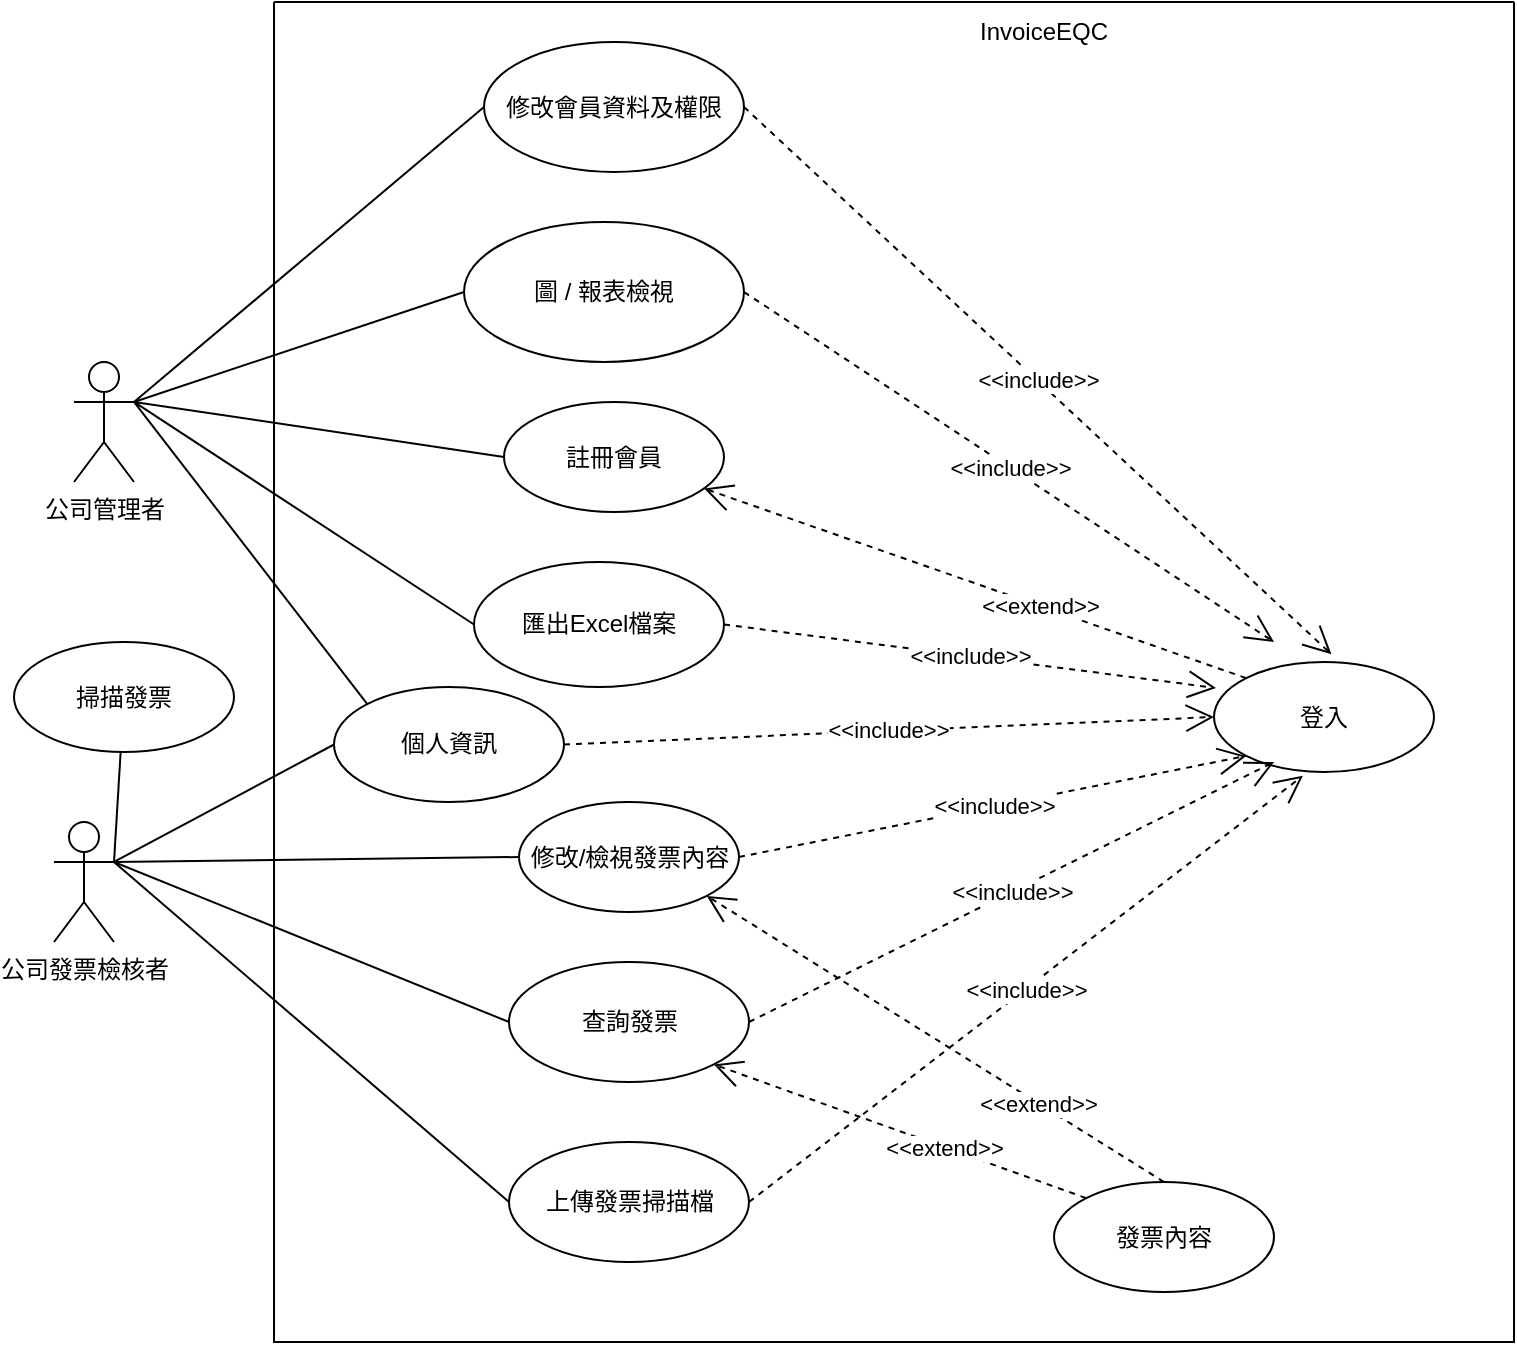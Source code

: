 <mxfile version="21.2.9" type="device">
  <diagram name="Page-1" id="c4acf3e9-155e-7222-9cf6-157b1a14988f">
    <mxGraphModel dx="1730" dy="1584" grid="1" gridSize="10" guides="1" tooltips="1" connect="1" arrows="1" fold="1" page="1" pageScale="1" pageWidth="850" pageHeight="1100" background="none" math="0" shadow="0">
      <root>
        <mxCell id="0" />
        <mxCell id="1" parent="0" />
        <mxCell id="ZNj3FtL4azlroC563BPM-26" style="rounded=0;orthogonalLoop=1;jettySize=auto;html=1;entryX=0;entryY=0.5;entryDx=0;entryDy=0;endArrow=none;endFill=0;exitX=1;exitY=0.333;exitDx=0;exitDy=0;exitPerimeter=0;" parent="1" source="ZNj3FtL4azlroC563BPM-4" target="ZNj3FtL4azlroC563BPM-12" edge="1">
          <mxGeometry relative="1" as="geometry" />
        </mxCell>
        <mxCell id="ZNj3FtL4azlroC563BPM-28" style="rounded=0;orthogonalLoop=1;jettySize=auto;html=1;entryX=0;entryY=0.5;entryDx=0;entryDy=0;endArrow=none;endFill=0;exitX=1;exitY=0.333;exitDx=0;exitDy=0;exitPerimeter=0;" parent="1" source="ZNj3FtL4azlroC563BPM-4" target="ZNj3FtL4azlroC563BPM-14" edge="1">
          <mxGeometry relative="1" as="geometry">
            <mxPoint x="130" y="60" as="sourcePoint" />
          </mxGeometry>
        </mxCell>
        <mxCell id="Uu9HbwSuxQFRcSBYHtp_-31" style="rounded=0;orthogonalLoop=1;jettySize=auto;html=1;entryX=0;entryY=0.5;entryDx=0;entryDy=0;endArrow=none;endFill=0;exitX=1;exitY=0.333;exitDx=0;exitDy=0;exitPerimeter=0;" parent="1" source="ZNj3FtL4azlroC563BPM-4" target="ru9DgGb4jPQFL_omeS3h-41" edge="1">
          <mxGeometry relative="1" as="geometry" />
        </mxCell>
        <mxCell id="Uu9HbwSuxQFRcSBYHtp_-36" style="rounded=0;orthogonalLoop=1;jettySize=auto;html=1;entryX=0;entryY=0.5;entryDx=0;entryDy=0;exitX=1;exitY=0.333;exitDx=0;exitDy=0;exitPerimeter=0;endArrow=none;endFill=0;" parent="1" source="ZNj3FtL4azlroC563BPM-4" target="ZNj3FtL4azlroC563BPM-11" edge="1">
          <mxGeometry relative="1" as="geometry" />
        </mxCell>
        <mxCell id="ZNj3FtL4azlroC563BPM-4" value="公司管理者" style="shape=umlActor;verticalLabelPosition=bottom;verticalAlign=top;html=1;outlineConnect=0;" parent="1" vertex="1">
          <mxGeometry x="-110" y="50" width="30" height="60" as="geometry" />
        </mxCell>
        <mxCell id="ZNj3FtL4azlroC563BPM-30" style="rounded=0;orthogonalLoop=1;jettySize=auto;html=1;entryX=0;entryY=0.5;entryDx=0;entryDy=0;endArrow=none;endFill=0;exitX=1;exitY=0.333;exitDx=0;exitDy=0;exitPerimeter=0;" parent="1" source="ZNj3FtL4azlroC563BPM-5" target="ZNj3FtL4azlroC563BPM-13" edge="1">
          <mxGeometry relative="1" as="geometry">
            <mxPoint x="20" y="270" as="sourcePoint" />
          </mxGeometry>
        </mxCell>
        <mxCell id="Uu9HbwSuxQFRcSBYHtp_-6" style="rounded=0;orthogonalLoop=1;jettySize=auto;html=1;entryX=0;entryY=0.5;entryDx=0;entryDy=0;endArrow=none;endFill=0;exitX=1;exitY=0.333;exitDx=0;exitDy=0;exitPerimeter=0;" parent="1" source="ZNj3FtL4azlroC563BPM-5" target="P7dgWeD0196_QL0QF6hT-20" edge="1">
          <mxGeometry relative="1" as="geometry" />
        </mxCell>
        <mxCell id="Uu9HbwSuxQFRcSBYHtp_-34" style="rounded=0;orthogonalLoop=1;jettySize=auto;html=1;entryX=0;entryY=0.5;entryDx=0;entryDy=0;endArrow=none;endFill=0;exitX=1;exitY=0.333;exitDx=0;exitDy=0;exitPerimeter=0;" parent="1" source="ZNj3FtL4azlroC563BPM-5" target="P7dgWeD0196_QL0QF6hT-18" edge="1">
          <mxGeometry relative="1" as="geometry" />
        </mxCell>
        <mxCell id="ZNj3FtL4azlroC563BPM-5" value="公司發票檢核者" style="shape=umlActor;verticalLabelPosition=bottom;verticalAlign=top;html=1;outlineConnect=0;" parent="1" vertex="1">
          <mxGeometry x="-120" y="280" width="30" height="60" as="geometry" />
        </mxCell>
        <mxCell id="ZNj3FtL4azlroC563BPM-11" value="註冊會員" style="ellipse;whiteSpace=wrap;html=1;aspect=fixed;" parent="1" vertex="1">
          <mxGeometry x="105" y="70" width="110" height="55" as="geometry" />
        </mxCell>
        <mxCell id="ZNj3FtL4azlroC563BPM-12" value="修改會員資料及權限" style="ellipse;whiteSpace=wrap;html=1;aspect=fixed;" parent="1" vertex="1">
          <mxGeometry x="95" y="-110" width="130" height="65" as="geometry" />
        </mxCell>
        <mxCell id="ZNj3FtL4azlroC563BPM-13" value="修改/檢視發票內容" style="ellipse;whiteSpace=wrap;html=1;aspect=fixed;" parent="1" vertex="1">
          <mxGeometry x="112.5" y="270" width="110" height="55" as="geometry" />
        </mxCell>
        <mxCell id="ZNj3FtL4azlroC563BPM-14" value="圖 / 報表檢視" style="ellipse;whiteSpace=wrap;html=1;aspect=fixed;" parent="1" vertex="1">
          <mxGeometry x="85" y="-20" width="140" height="70" as="geometry" />
        </mxCell>
        <mxCell id="ru9DgGb4jPQFL_omeS3h-34" style="rounded=0;orthogonalLoop=1;jettySize=auto;html=1;entryX=0;entryY=0.5;entryDx=0;entryDy=0;endArrow=none;endFill=0;exitX=1;exitY=0.333;exitDx=0;exitDy=0;exitPerimeter=0;" parent="1" source="ZNj3FtL4azlroC563BPM-5" target="ru9DgGb4jPQFL_omeS3h-17" edge="1">
          <mxGeometry relative="1" as="geometry">
            <mxPoint x="-80" y="487.5" as="sourcePoint" />
          </mxGeometry>
        </mxCell>
        <mxCell id="pREzgoY18Dq8Fd6Cc9VS-1" style="rounded=0;orthogonalLoop=1;jettySize=auto;html=1;entryX=1;entryY=0.333;entryDx=0;entryDy=0;entryPerimeter=0;endArrow=none;endFill=0;" edge="1" parent="1" source="0aJfc2Yyu7M5QrowPmhC-3" target="ZNj3FtL4azlroC563BPM-5">
          <mxGeometry relative="1" as="geometry" />
        </mxCell>
        <mxCell id="0aJfc2Yyu7M5QrowPmhC-3" value="掃描發票" style="ellipse;whiteSpace=wrap;html=1;aspect=fixed;" parent="1" vertex="1">
          <mxGeometry x="-140" y="190" width="110" height="55" as="geometry" />
        </mxCell>
        <mxCell id="Uu9HbwSuxQFRcSBYHtp_-33" style="rounded=0;orthogonalLoop=1;jettySize=auto;html=1;entryX=1;entryY=0.333;entryDx=0;entryDy=0;entryPerimeter=0;endArrow=none;endFill=0;exitX=0;exitY=0;exitDx=0;exitDy=0;" parent="1" source="P7dgWeD0196_QL0QF6hT-18" target="ZNj3FtL4azlroC563BPM-4" edge="1">
          <mxGeometry relative="1" as="geometry" />
        </mxCell>
        <mxCell id="P7dgWeD0196_QL0QF6hT-18" value="個人資訊" style="ellipse;whiteSpace=wrap;html=1;aspect=fixed;" parent="1" vertex="1">
          <mxGeometry x="20" y="212.5" width="115" height="57.5" as="geometry" />
        </mxCell>
        <mxCell id="Uu9HbwSuxQFRcSBYHtp_-1" value="登入" style="ellipse;whiteSpace=wrap;html=1;aspect=fixed;" parent="1" vertex="1">
          <mxGeometry x="460" y="200" width="110" height="55" as="geometry" />
        </mxCell>
        <mxCell id="Uu9HbwSuxQFRcSBYHtp_-2" value="&amp;lt;&amp;lt;extend&amp;gt;&amp;gt;" style="endArrow=open;endSize=12;dashed=1;html=1;rounded=0;endFill=0;exitX=0;exitY=0;exitDx=0;exitDy=0;" parent="1" source="Uu9HbwSuxQFRcSBYHtp_-1" target="ZNj3FtL4azlroC563BPM-11" edge="1">
          <mxGeometry x="-0.238" width="160" relative="1" as="geometry">
            <mxPoint x="410" y="210" as="sourcePoint" />
            <mxPoint x="790.0" y="201.66" as="targetPoint" />
            <mxPoint as="offset" />
          </mxGeometry>
        </mxCell>
        <mxCell id="Uu9HbwSuxQFRcSBYHtp_-4" value="&amp;lt;&amp;lt;include&amp;gt;&amp;gt;" style="endArrow=open;endSize=12;dashed=1;html=1;rounded=0;exitX=1;exitY=0.5;exitDx=0;exitDy=0;endFill=0;entryX=0.009;entryY=0.236;entryDx=0;entryDy=0;entryPerimeter=0;" parent="1" source="ru9DgGb4jPQFL_omeS3h-41" target="Uu9HbwSuxQFRcSBYHtp_-1" edge="1">
          <mxGeometry width="160" relative="1" as="geometry">
            <mxPoint x="610" y="483" as="sourcePoint" />
            <mxPoint x="450" y="368" as="targetPoint" />
          </mxGeometry>
        </mxCell>
        <mxCell id="Uu9HbwSuxQFRcSBYHtp_-5" value="&amp;lt;&amp;lt;include&amp;gt;&amp;gt;" style="endArrow=open;endSize=12;dashed=1;html=1;rounded=0;entryX=0;entryY=1;entryDx=0;entryDy=0;exitX=1;exitY=0.5;exitDx=0;exitDy=0;endFill=0;" parent="1" source="ZNj3FtL4azlroC563BPM-13" target="Uu9HbwSuxQFRcSBYHtp_-1" edge="1">
          <mxGeometry width="160" relative="1" as="geometry">
            <mxPoint x="620" y="493" as="sourcePoint" />
            <mxPoint x="460" y="378" as="targetPoint" />
          </mxGeometry>
        </mxCell>
        <mxCell id="Uu9HbwSuxQFRcSBYHtp_-12" value="&amp;lt;&amp;lt;include&amp;gt;&amp;gt;" style="endArrow=open;endSize=12;dashed=1;html=1;rounded=0;exitX=1;exitY=0.5;exitDx=0;exitDy=0;endFill=0;entryX=0.273;entryY=0.909;entryDx=0;entryDy=0;entryPerimeter=0;" parent="1" source="P7dgWeD0196_QL0QF6hT-20" target="Uu9HbwSuxQFRcSBYHtp_-1" edge="1">
          <mxGeometry width="160" relative="1" as="geometry">
            <mxPoint x="290" y="228" as="sourcePoint" />
            <mxPoint x="390" y="318" as="targetPoint" />
          </mxGeometry>
        </mxCell>
        <mxCell id="Uu9HbwSuxQFRcSBYHtp_-13" value="&amp;lt;&amp;lt;include&amp;gt;&amp;gt;" style="endArrow=open;endSize=12;dashed=1;html=1;rounded=0;exitX=1;exitY=0.5;exitDx=0;exitDy=0;endFill=0;entryX=0;entryY=0.5;entryDx=0;entryDy=0;" parent="1" source="P7dgWeD0196_QL0QF6hT-18" target="Uu9HbwSuxQFRcSBYHtp_-1" edge="1">
          <mxGeometry width="160" relative="1" as="geometry">
            <mxPoint x="300" y="238" as="sourcePoint" />
            <mxPoint x="440" y="210" as="targetPoint" />
          </mxGeometry>
        </mxCell>
        <mxCell id="Uu9HbwSuxQFRcSBYHtp_-16" value="&amp;lt;&amp;lt;include&amp;gt;&amp;gt;" style="endArrow=open;endSize=12;dashed=1;html=1;rounded=0;entryX=0.534;entryY=-0.07;entryDx=0;entryDy=0;exitX=1;exitY=0.5;exitDx=0;exitDy=0;endFill=0;entryPerimeter=0;" parent="1" source="ZNj3FtL4azlroC563BPM-12" target="Uu9HbwSuxQFRcSBYHtp_-1" edge="1">
          <mxGeometry width="160" relative="1" as="geometry">
            <mxPoint x="290" y="158" as="sourcePoint" />
            <mxPoint x="416" y="298" as="targetPoint" />
          </mxGeometry>
        </mxCell>
        <mxCell id="Uu9HbwSuxQFRcSBYHtp_-17" value="&amp;lt;&amp;lt;include&amp;gt;&amp;gt;" style="endArrow=open;endSize=12;dashed=1;html=1;rounded=0;exitX=1;exitY=0.5;exitDx=0;exitDy=0;endFill=0;" parent="1" source="ZNj3FtL4azlroC563BPM-14" edge="1">
          <mxGeometry width="160" relative="1" as="geometry">
            <mxPoint x="300" y="168" as="sourcePoint" />
            <mxPoint x="490" y="190" as="targetPoint" />
          </mxGeometry>
        </mxCell>
        <mxCell id="Uu9HbwSuxQFRcSBYHtp_-19" value="&amp;lt;&amp;lt;include&amp;gt;&amp;gt;" style="endArrow=open;endSize=12;dashed=1;html=1;rounded=0;exitX=1;exitY=0.5;exitDx=0;exitDy=0;endFill=0;entryX=0.404;entryY=1.034;entryDx=0;entryDy=0;entryPerimeter=0;" parent="1" source="ru9DgGb4jPQFL_omeS3h-17" target="Uu9HbwSuxQFRcSBYHtp_-1" edge="1">
          <mxGeometry width="160" relative="1" as="geometry">
            <mxPoint x="310" y="178" as="sourcePoint" />
            <mxPoint x="460" y="240" as="targetPoint" />
          </mxGeometry>
        </mxCell>
        <mxCell id="ru9DgGb4jPQFL_omeS3h-41" value="匯出Excel檔案" style="ellipse;whiteSpace=wrap;html=1;aspect=fixed;" parent="1" vertex="1">
          <mxGeometry x="90" y="150" width="125" height="62.5" as="geometry" />
        </mxCell>
        <mxCell id="YbvLX1ld_L16Rxvyg1ho-1" value="發票內容" style="ellipse;whiteSpace=wrap;html=1;aspect=fixed;" parent="1" vertex="1">
          <mxGeometry x="380" y="460" width="110" height="55" as="geometry" />
        </mxCell>
        <mxCell id="YbvLX1ld_L16Rxvyg1ho-2" value="&amp;lt;&amp;lt;extend&amp;gt;&amp;gt;" style="endArrow=open;endSize=12;dashed=1;html=1;rounded=0;endFill=0;exitX=0.5;exitY=0;exitDx=0;exitDy=0;entryX=1;entryY=1;entryDx=0;entryDy=0;" parent="1" source="YbvLX1ld_L16Rxvyg1ho-1" target="ZNj3FtL4azlroC563BPM-13" edge="1">
          <mxGeometry x="-0.449" y="1" width="160" relative="1" as="geometry">
            <mxPoint x="560" y="440" as="sourcePoint" />
            <mxPoint x="300" y="339" as="targetPoint" />
            <mxPoint x="1" as="offset" />
          </mxGeometry>
        </mxCell>
        <mxCell id="YbvLX1ld_L16Rxvyg1ho-3" value="&amp;lt;&amp;lt;extend&amp;gt;&amp;gt;" style="endArrow=open;endSize=12;dashed=1;html=1;rounded=0;endFill=0;exitX=0;exitY=0;exitDx=0;exitDy=0;entryX=1;entryY=1;entryDx=0;entryDy=0;" parent="1" source="YbvLX1ld_L16Rxvyg1ho-1" target="P7dgWeD0196_QL0QF6hT-20" edge="1">
          <mxGeometry x="-0.238" width="160" relative="1" as="geometry">
            <mxPoint x="415" y="483" as="sourcePoint" />
            <mxPoint x="217" y="327" as="targetPoint" />
            <mxPoint as="offset" />
          </mxGeometry>
        </mxCell>
        <mxCell id="YbvLX1ld_L16Rxvyg1ho-8" value="" style="swimlane;startSize=0;" parent="1" vertex="1">
          <mxGeometry x="-10" y="-130" width="620" height="670" as="geometry" />
        </mxCell>
        <mxCell id="P7dgWeD0196_QL0QF6hT-20" value="查詢發票" style="ellipse;whiteSpace=wrap;html=1;aspect=fixed;" parent="YbvLX1ld_L16Rxvyg1ho-8" vertex="1">
          <mxGeometry x="117.5" y="480" width="120" height="60" as="geometry" />
        </mxCell>
        <mxCell id="ru9DgGb4jPQFL_omeS3h-17" value="上傳發票掃描檔" style="ellipse;whiteSpace=wrap;html=1;aspect=fixed;" parent="YbvLX1ld_L16Rxvyg1ho-8" vertex="1">
          <mxGeometry x="117.5" y="570" width="120" height="60" as="geometry" />
        </mxCell>
        <mxCell id="pREzgoY18Dq8Fd6Cc9VS-2" value="InvoiceEQC" style="text;html=1;strokeColor=none;fillColor=none;align=center;verticalAlign=middle;whiteSpace=wrap;rounded=0;" vertex="1" parent="YbvLX1ld_L16Rxvyg1ho-8">
          <mxGeometry x="350" width="70" height="30" as="geometry" />
        </mxCell>
      </root>
    </mxGraphModel>
  </diagram>
</mxfile>
